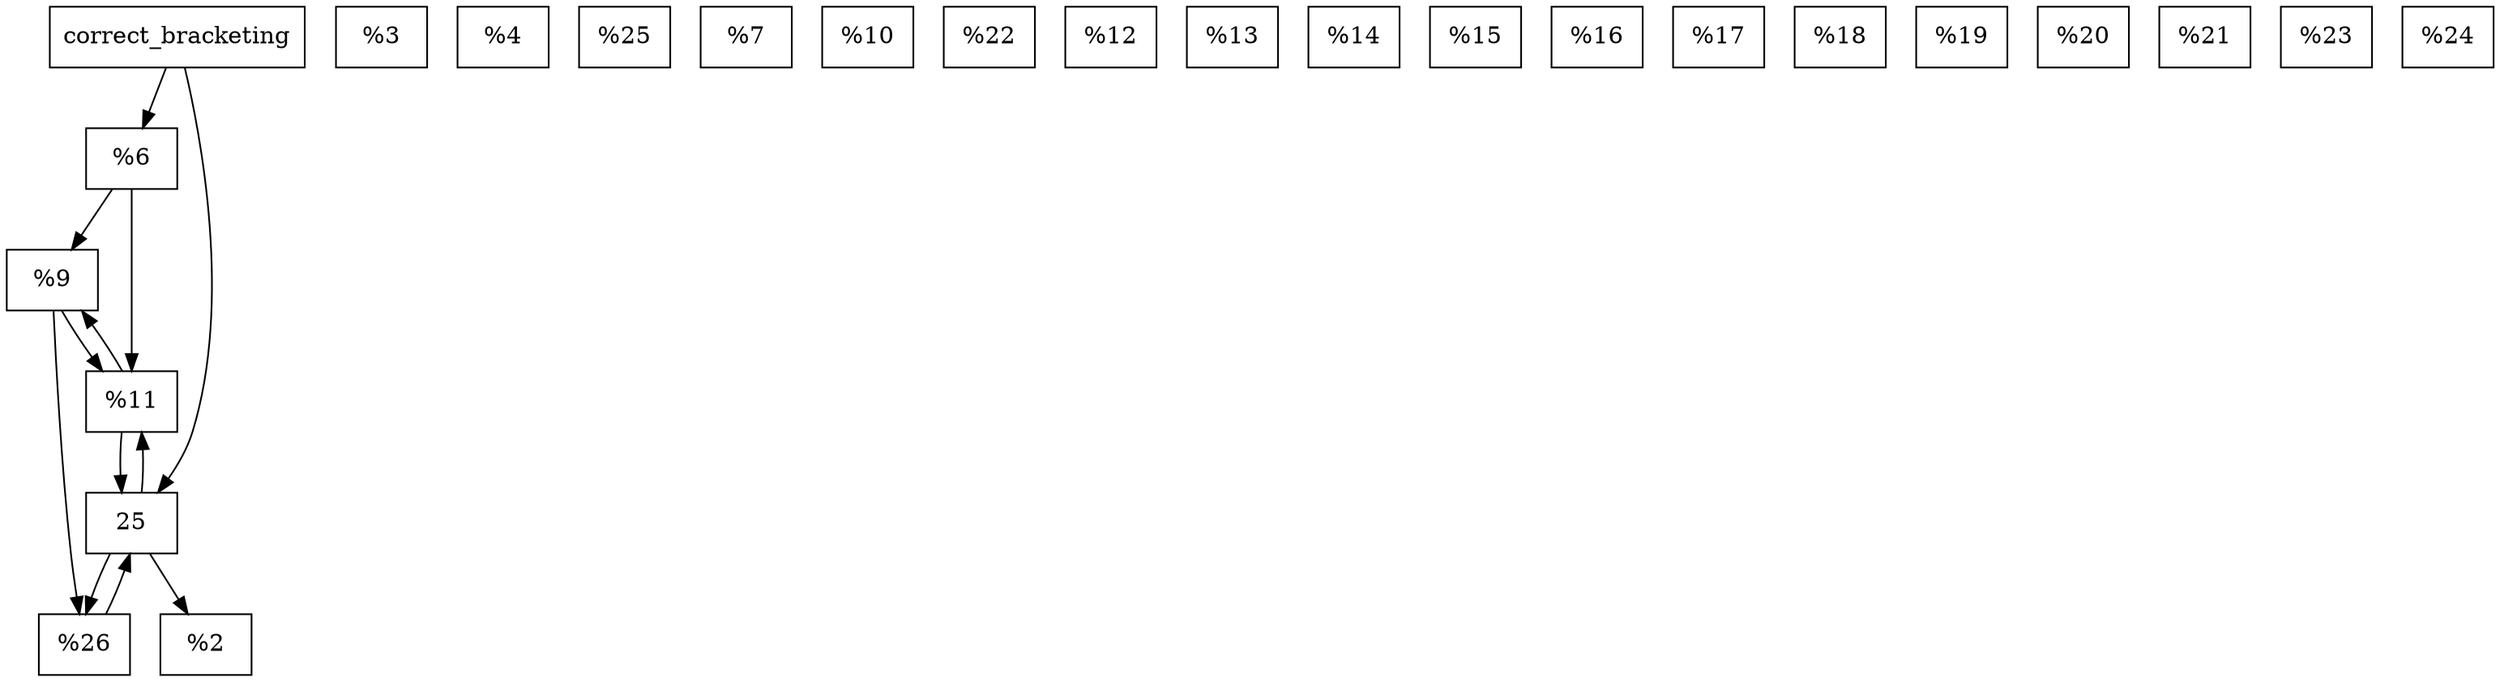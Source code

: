 digraph {
    node [shape=rectangle]
    0 [label="correct_bracketing"]
    1 [label="%2"]
    2 [label="%3"]
    3 [label="%4"]
    4 [label="%25"]
    5 [label="%6"]
    6 [label="%7"]
    7 [label="%10"]
    8 [label="%9"]
    9 [label="%22"]
    10 [label="%11"]
    11 [label="%12"]
    12 [label="%13"]
    13 [label="%14"]
    14 [label="%15"]
    15 [label="%16"]
    16 [label="%17"]
    17 [label="%18"]
    18 [label="%19"]
    19 [label="%20"]
    20 [label="%21"]
    21 [label="%23"]
    22 [label="%24"]
    23 [label="%26"]
    
    0 -> 25
    0 -> 5
    5 -> 10
    5 -> 8
    8 -> 23
    8 -> 10
    10 -> 25
    10 -> 8
    23 -> 25
    25 -> 10
    25 -> 1
    25 -> 23
}